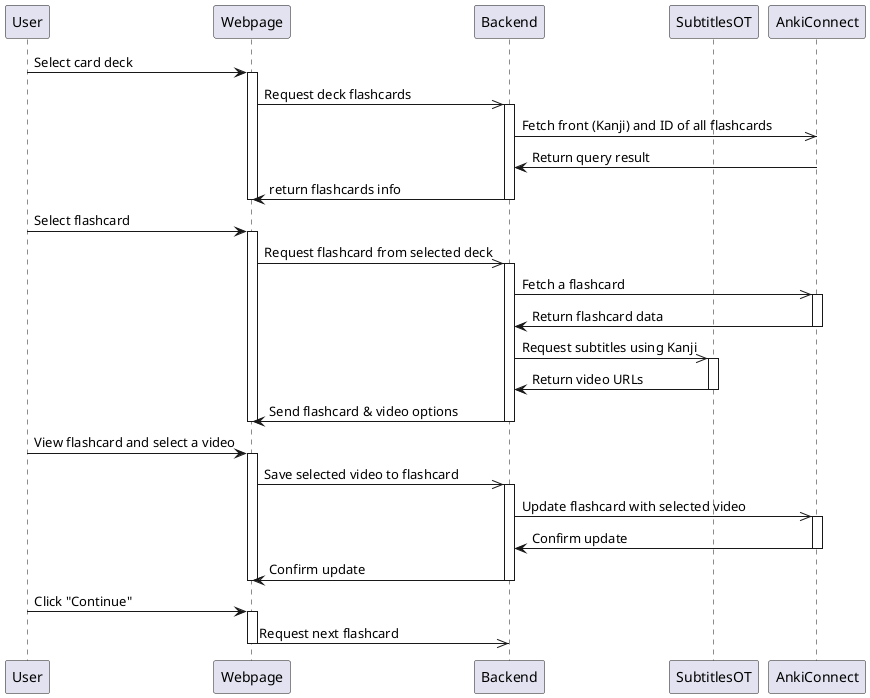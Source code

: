 @startuml
participant User
participant Webpage
participant Backend
participant SubtitlesOT
participant AnkiConnect

User -> Webpage: Select card deck
activate Webpage
Webpage ->> Backend: Request deck flashcards
activate Backend
Backend ->> AnkiConnect: Fetch front (Kanji) and ID of all flashcards
AnkiConnect -> Backend: Return query result
Backend -> Webpage: return flashcards info
deactivate Backend
deactivate Webpage


User -> Webpage: Select flashcard
activate Webpage
Webpage ->> Backend: Request flashcard from selected deck



activate Backend
Backend ->> AnkiConnect: Fetch a flashcard
activate AnkiConnect
AnkiConnect -> Backend: Return flashcard data
deactivate AnkiConnect

Backend ->> SubtitlesOT: Request subtitles using Kanji
activate SubtitlesOT
SubtitlesOT -> Backend: Return video URLs
deactivate SubtitlesOT

Backend -> Webpage: Send flashcard & video options
deactivate Backend
deactivate Webpage

User -> Webpage: View flashcard and select a video
activate Webpage
Webpage ->> Backend: Save selected video to flashcard

activate Backend
Backend ->> AnkiConnect: Update flashcard with selected video
activate AnkiConnect
AnkiConnect -> Backend: Confirm update
deactivate AnkiConnect
Backend -> Webpage: Confirm update
deactivate Webpage
deactivate Backend

User -> Webpage: Click "Continue"
activate Webpage
Webpage ->> Backend: Request next flashcard
deactivate Webpage



@enduml
